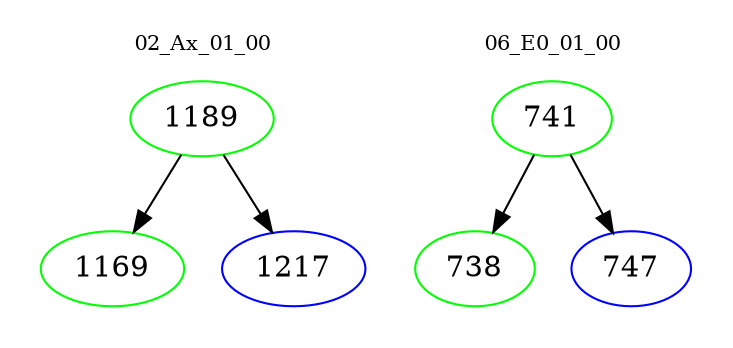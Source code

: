 digraph{
subgraph cluster_0 {
color = white
label = "02_Ax_01_00";
fontsize=10;
T0_1189 [label="1189", color="green"]
T0_1189 -> T0_1169 [color="black"]
T0_1169 [label="1169", color="green"]
T0_1189 -> T0_1217 [color="black"]
T0_1217 [label="1217", color="blue"]
}
subgraph cluster_1 {
color = white
label = "06_E0_01_00";
fontsize=10;
T1_741 [label="741", color="green"]
T1_741 -> T1_738 [color="black"]
T1_738 [label="738", color="green"]
T1_741 -> T1_747 [color="black"]
T1_747 [label="747", color="blue"]
}
}
